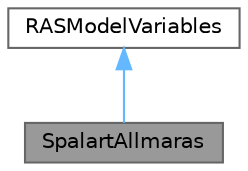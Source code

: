 digraph "SpalartAllmaras"
{
 // LATEX_PDF_SIZE
  bgcolor="transparent";
  edge [fontname=Helvetica,fontsize=10,labelfontname=Helvetica,labelfontsize=10];
  node [fontname=Helvetica,fontsize=10,shape=box,height=0.2,width=0.4];
  Node1 [id="Node000001",label="SpalartAllmaras",height=0.2,width=0.4,color="gray40", fillcolor="grey60", style="filled", fontcolor="black",tooltip=" "];
  Node2 -> Node1 [id="edge1_Node000001_Node000002",dir="back",color="steelblue1",style="solid",tooltip=" "];
  Node2 [id="Node000002",label="RASModelVariables",height=0.2,width=0.4,color="gray40", fillcolor="white", style="filled",URL="$classFoam_1_1incompressible_1_1RASModelVariables.html",tooltip="Abstract base class for objective functions. No point in making this runTime selectable since its chi..."];
}
